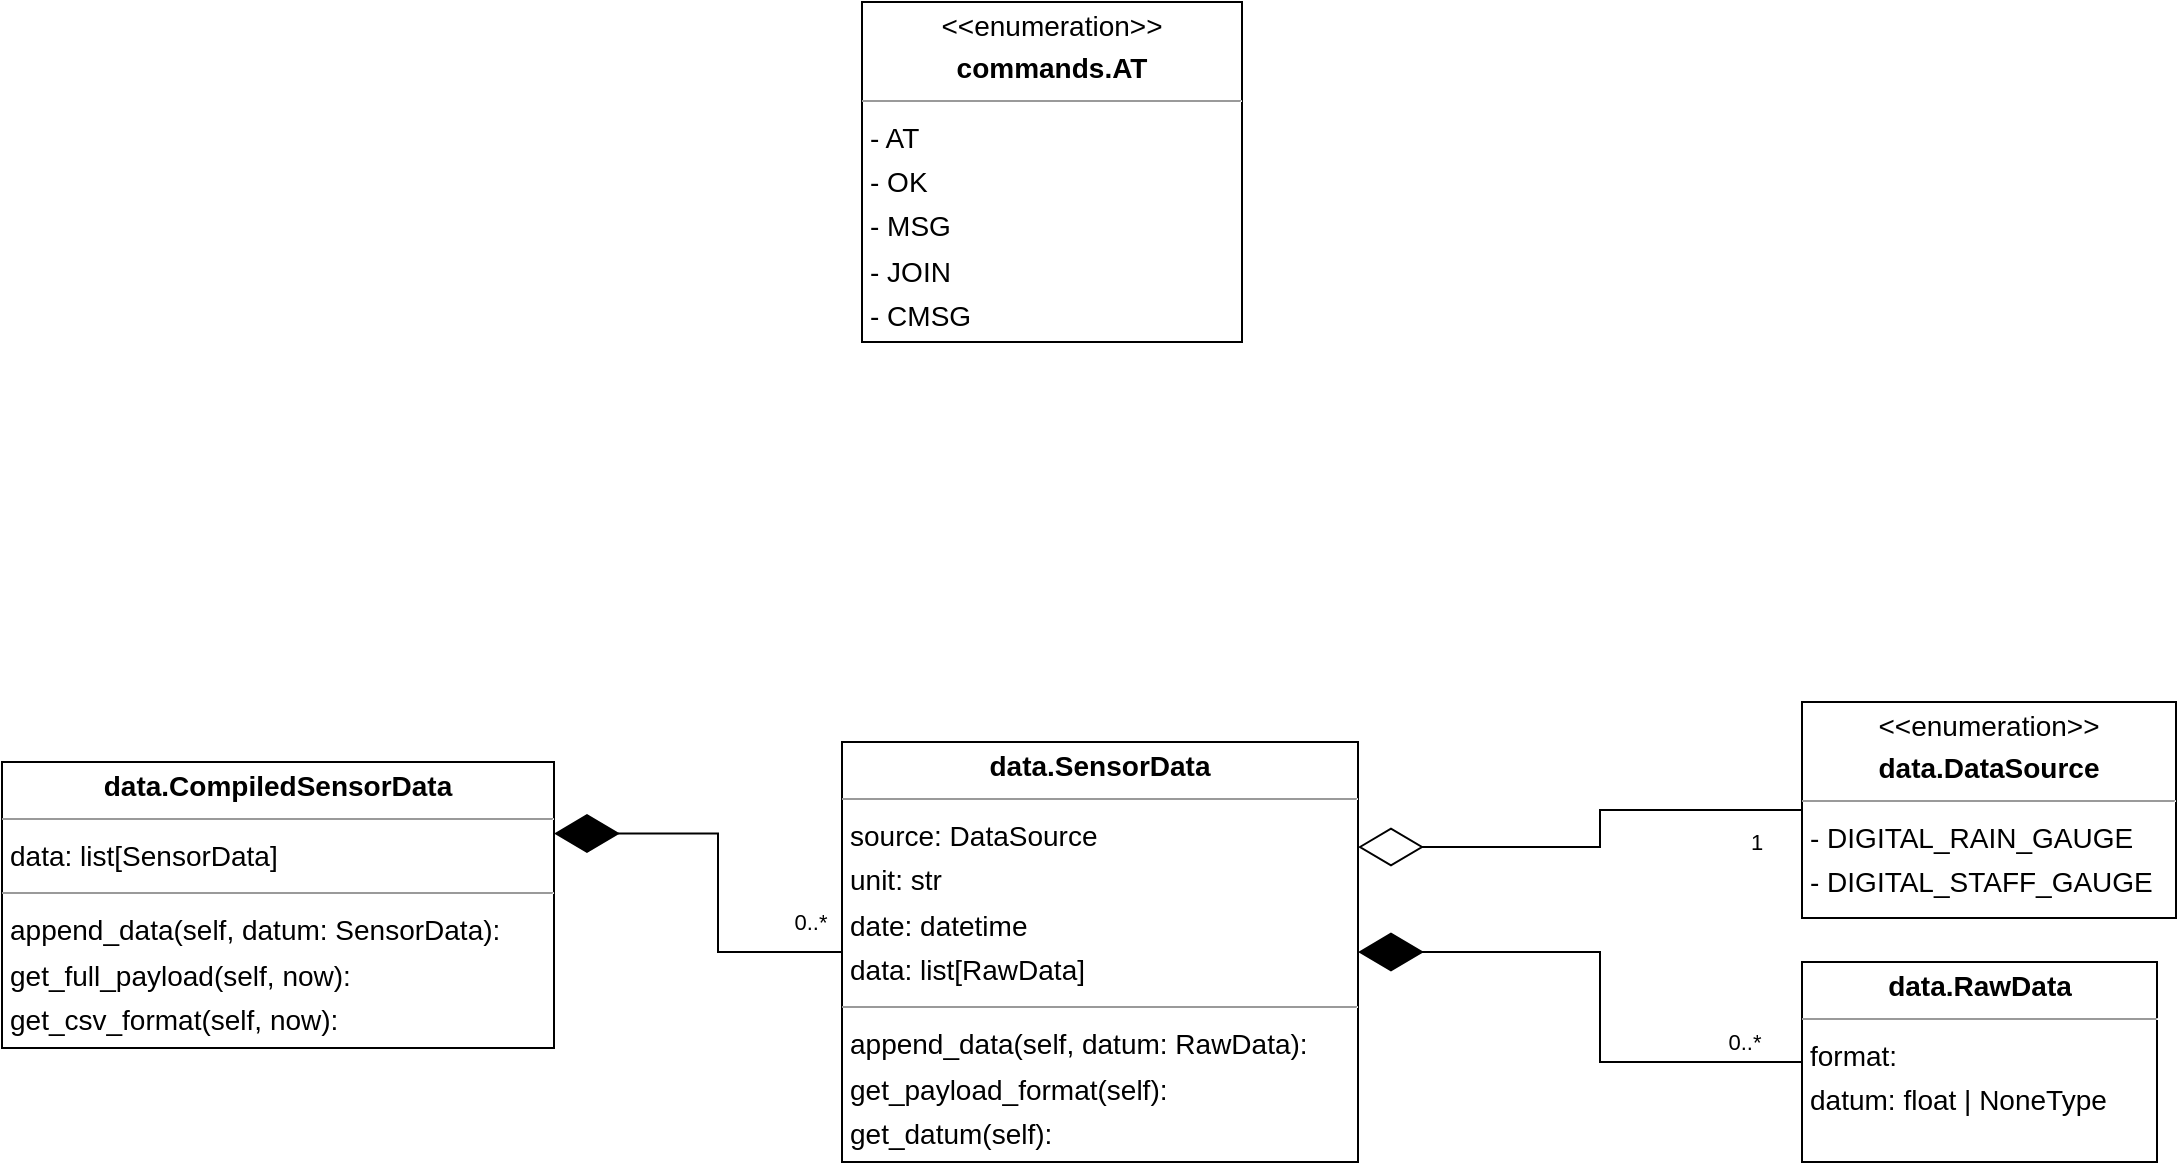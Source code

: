 <mxfile version="27.0.2" pages="5">
  <diagram id="C5RBs43oDa-KdzZeNtuy" name="Classes">
    <mxGraphModel dx="2280" dy="1057" grid="1" gridSize="10" guides="1" tooltips="1" connect="1" arrows="1" fold="1" page="1" pageScale="1" pageWidth="827" pageHeight="1169" math="0" shadow="0">
      <root>
        <mxCell id="WIyWlLk6GJQsqaUBKTNV-0" />
        <mxCell id="WIyWlLk6GJQsqaUBKTNV-1" parent="WIyWlLk6GJQsqaUBKTNV-0" />
        <mxCell id="Yv1mpX-jCHKqI2QAeh-0-0" style="edgeStyle=orthogonalEdgeStyle;rounded=0;orthogonalLoop=1;jettySize=auto;html=1;exitX=1;exitY=0.25;exitDx=0;exitDy=0;endArrow=none;startFill=1;startArrow=diamondThin;endSize=50;startSize=30;" edge="1" parent="WIyWlLk6GJQsqaUBKTNV-1" source="Yv1mpX-jCHKqI2QAeh-0-2" target="Yv1mpX-jCHKqI2QAeh-0-9">
          <mxGeometry relative="1" as="geometry" />
        </mxCell>
        <mxCell id="Yv1mpX-jCHKqI2QAeh-0-1" value="0..*" style="edgeLabel;html=1;align=center;verticalAlign=middle;resizable=0;points=[];" vertex="1" connectable="0" parent="Yv1mpX-jCHKqI2QAeh-0-0">
          <mxGeometry x="0.837" y="1" relative="1" as="geometry">
            <mxPoint y="-14" as="offset" />
          </mxGeometry>
        </mxCell>
        <mxCell id="Yv1mpX-jCHKqI2QAeh-0-2" value="&lt;p style=&quot;margin:0px;margin-top:4px;text-align:center;&quot;&gt;&lt;b&gt;data.CompiledSensorData&lt;/b&gt;&lt;/p&gt;&lt;hr size=&quot;1&quot;&gt;&lt;p style=&quot;margin:0 0 0 4px;line-height:1.6;&quot;&gt; data: list[SensorData]&lt;/p&gt;&lt;hr size=&quot;1&quot;&gt;&lt;p style=&quot;margin:0 0 0 4px;line-height:1.6;&quot;&gt; append_data(self, datum: SensorData): &lt;br&gt; get_full_payload(self, now): &lt;br&gt; get_csv_format(self, now): &lt;/p&gt;" style="verticalAlign=top;align=left;overflow=fill;fontSize=14;fontFamily=Helvetica;html=1;rounded=0;shadow=0;comic=0;labelBackgroundColor=none;strokeWidth=1;" vertex="1" parent="WIyWlLk6GJQsqaUBKTNV-1">
          <mxGeometry x="-430" y="770" width="276" height="143" as="geometry" />
        </mxCell>
        <mxCell id="Yv1mpX-jCHKqI2QAeh-0-3" style="edgeStyle=orthogonalEdgeStyle;rounded=0;orthogonalLoop=1;jettySize=auto;html=1;entryX=1;entryY=0.25;entryDx=0;entryDy=0;endArrow=diamondThin;endFill=0;startSize=30;endSize=30;" edge="1" parent="WIyWlLk6GJQsqaUBKTNV-1" source="Yv1mpX-jCHKqI2QAeh-0-5" target="Yv1mpX-jCHKqI2QAeh-0-9">
          <mxGeometry relative="1" as="geometry" />
        </mxCell>
        <mxCell id="Yv1mpX-jCHKqI2QAeh-0-4" value="1" style="edgeLabel;html=1;align=center;verticalAlign=middle;resizable=0;points=[];" vertex="1" connectable="0" parent="Yv1mpX-jCHKqI2QAeh-0-3">
          <mxGeometry x="-0.206" y="-1" relative="1" as="geometry">
            <mxPoint x="72" y="17" as="offset" />
          </mxGeometry>
        </mxCell>
        <mxCell id="Yv1mpX-jCHKqI2QAeh-0-5" value="&lt;p style=&quot;margin:0px;margin-top:4px;text-align:center;&quot;&gt;&amp;lt;&amp;lt;enumeration&amp;gt;&amp;gt;&lt;/p&gt;&lt;p style=&quot;margin:0px;margin-top:4px;text-align:center;&quot;&gt;&lt;b&gt;data.DataSource&lt;/b&gt;&lt;/p&gt;&lt;hr size=&quot;1&quot;&gt;&lt;p style=&quot;margin:0 0 0 4px;line-height:1.6;&quot;&gt;- DIGITAL_RAIN_GAUGE&lt;br&gt;- DIGITAL_STAFF_GAUGE&lt;/p&gt;" style="verticalAlign=top;align=left;overflow=fill;fontSize=14;fontFamily=Helvetica;html=1;rounded=0;shadow=0;comic=0;labelBackgroundColor=none;strokeWidth=1;" vertex="1" parent="WIyWlLk6GJQsqaUBKTNV-1">
          <mxGeometry x="470" y="740" width="187" height="108" as="geometry" />
        </mxCell>
        <mxCell id="Yv1mpX-jCHKqI2QAeh-0-6" style="edgeStyle=orthogonalEdgeStyle;rounded=0;orthogonalLoop=1;jettySize=auto;html=1;endArrow=diamondThin;endFill=1;startSize=30;endSize=30;" edge="1" parent="WIyWlLk6GJQsqaUBKTNV-1" source="Yv1mpX-jCHKqI2QAeh-0-8" target="Yv1mpX-jCHKqI2QAeh-0-9">
          <mxGeometry relative="1" as="geometry">
            <mxPoint x="270" y="888" as="targetPoint" />
          </mxGeometry>
        </mxCell>
        <mxCell id="Yv1mpX-jCHKqI2QAeh-0-7" value="0..*" style="edgeLabel;html=1;align=center;verticalAlign=middle;resizable=0;points=[];" vertex="1" connectable="0" parent="Yv1mpX-jCHKqI2QAeh-0-6">
          <mxGeometry x="-0.776" relative="1" as="geometry">
            <mxPoint x="2" y="-10" as="offset" />
          </mxGeometry>
        </mxCell>
        <mxCell id="Yv1mpX-jCHKqI2QAeh-0-8" value="&lt;p style=&quot;margin:0px;margin-top:4px;text-align:center;&quot;&gt;&lt;b&gt;data.RawData&lt;/b&gt;&lt;/p&gt;&lt;hr size=&quot;1&quot;&gt;&lt;p style=&quot;margin:0 0 0 4px;line-height:1.6;&quot;&gt; format:&amp;nbsp;&lt;br&gt; datum: float | NoneType&lt;/p&gt;" style="verticalAlign=top;align=left;overflow=fill;fontSize=14;fontFamily=Helvetica;html=1;rounded=0;shadow=0;comic=0;labelBackgroundColor=none;strokeWidth=1;" vertex="1" parent="WIyWlLk6GJQsqaUBKTNV-1">
          <mxGeometry x="470" y="870" width="177.5" height="100" as="geometry" />
        </mxCell>
        <mxCell id="Yv1mpX-jCHKqI2QAeh-0-9" value="&lt;p style=&quot;margin:0px;margin-top:4px;text-align:center;&quot;&gt;&lt;b&gt;data.SensorData&lt;/b&gt;&lt;/p&gt;&lt;hr size=&quot;1&quot;&gt;&lt;p style=&quot;margin:0 0 0 4px;line-height:1.6;&quot;&gt; source: DataSource&lt;br&gt; unit: str&lt;br&gt; date: datetime&lt;br&gt; data: list[RawData]&lt;/p&gt;&lt;hr size=&quot;1&quot;&gt;&lt;p style=&quot;margin:0 0 0 4px;line-height:1.6;&quot;&gt; append_data(self, datum: RawData): &lt;br&gt; get_payload_format(self): &lt;br&gt; get_datum(self): &lt;/p&gt;" style="verticalAlign=top;align=left;overflow=fill;fontSize=14;fontFamily=Helvetica;html=1;rounded=0;shadow=0;comic=0;labelBackgroundColor=none;strokeWidth=1;" vertex="1" parent="WIyWlLk6GJQsqaUBKTNV-1">
          <mxGeometry x="-10" y="760" width="258" height="210" as="geometry" />
        </mxCell>
        <mxCell id="Yv1mpX-jCHKqI2QAeh-0-10" value="&lt;p style=&quot;margin:0px;margin-top:4px;text-align:center;&quot;&gt;&amp;lt;&amp;lt;enumeration&amp;gt;&amp;gt;&lt;/p&gt;&lt;p style=&quot;margin:0px;margin-top:4px;text-align:center;&quot;&gt;&lt;b&gt;commands.AT&lt;/b&gt;&lt;/p&gt;&lt;hr size=&quot;1&quot;&gt;&lt;p style=&quot;margin:0 0 0 4px;line-height:1.6;&quot;&gt;- AT&lt;br&gt;- OK&lt;br&gt;- MSG&lt;br&gt;- JOIN&lt;br&gt;- CMSG&lt;/p&gt;" style="verticalAlign=top;align=left;overflow=fill;fontSize=14;fontFamily=Helvetica;html=1;rounded=0;shadow=0;comic=0;labelBackgroundColor=none;strokeWidth=1;" vertex="1" parent="WIyWlLk6GJQsqaUBKTNV-1">
          <mxGeometry y="390" width="190" height="170" as="geometry" />
        </mxCell>
      </root>
    </mxGraphModel>
  </diagram>
  <diagram id="U1h71w7pa1ROnE2K00-z" name="main.py Flowchart">
    <mxGraphModel dx="1246" dy="2006" grid="1" gridSize="10" guides="1" tooltips="1" connect="1" arrows="1" fold="1" page="1" pageScale="1" pageWidth="850" pageHeight="1100" math="0" shadow="0">
      <root>
        <mxCell id="0" />
        <mxCell id="1" parent="0" />
        <mxCell id="0zOulFmOcwu_Q-LXX5mc-83" style="edgeStyle=orthogonalEdgeStyle;rounded=0;orthogonalLoop=1;jettySize=auto;html=1;" edge="1" parent="1" source="0zOulFmOcwu_Q-LXX5mc-3" target="0zOulFmOcwu_Q-LXX5mc-45">
          <mxGeometry relative="1" as="geometry" />
        </mxCell>
        <mxCell id="0zOulFmOcwu_Q-LXX5mc-3" value="start" style="strokeWidth=2;html=1;shape=mxgraph.flowchart.start_2;whiteSpace=wrap;" vertex="1" parent="1">
          <mxGeometry x="260" y="-170" width="80" height="80" as="geometry" />
        </mxCell>
        <mxCell id="0zOulFmOcwu_Q-LXX5mc-9" style="edgeStyle=orthogonalEdgeStyle;rounded=0;orthogonalLoop=1;jettySize=auto;html=1;entryX=-0.214;entryY=0.496;entryDx=0;entryDy=0;entryPerimeter=0;" edge="1" parent="1" source="0zOulFmOcwu_Q-LXX5mc-16" target="0zOulFmOcwu_Q-LXX5mc-21">
          <mxGeometry relative="1" as="geometry">
            <mxPoint x="1100" y="160" as="targetPoint" />
            <mxPoint x="975" y="160" as="sourcePoint" />
          </mxGeometry>
        </mxCell>
        <mxCell id="0zOulFmOcwu_Q-LXX5mc-10" value="Yes" style="edgeLabel;html=1;align=center;verticalAlign=middle;resizable=0;points=[];" vertex="1" connectable="0" parent="0zOulFmOcwu_Q-LXX5mc-9">
          <mxGeometry x="-0.41" y="1" relative="1" as="geometry">
            <mxPoint x="-12" y="-9" as="offset" />
          </mxGeometry>
        </mxCell>
        <mxCell id="0zOulFmOcwu_Q-LXX5mc-12" style="edgeStyle=orthogonalEdgeStyle;rounded=0;orthogonalLoop=1;jettySize=auto;html=1;exitX=0.5;exitY=0;exitDx=0;exitDy=0;" edge="1" parent="1" source="0zOulFmOcwu_Q-LXX5mc-16" target="0zOulFmOcwu_Q-LXX5mc-11">
          <mxGeometry relative="1" as="geometry">
            <mxPoint x="900" y="87.5" as="sourcePoint" />
          </mxGeometry>
        </mxCell>
        <mxCell id="0zOulFmOcwu_Q-LXX5mc-11" value="close ports" style="rounded=1;whiteSpace=wrap;html=1;" vertex="1" parent="1">
          <mxGeometry x="840" y="-10" width="120" height="60" as="geometry" />
        </mxCell>
        <mxCell id="0zOulFmOcwu_Q-LXX5mc-13" value="No" style="text;html=1;align=center;verticalAlign=middle;resizable=0;points=[];autosize=1;strokeColor=none;fillColor=none;" vertex="1" parent="1">
          <mxGeometry x="900" y="60" width="40" height="30" as="geometry" />
        </mxCell>
        <mxCell id="0zOulFmOcwu_Q-LXX5mc-16" value="" style="rhombus;whiteSpace=wrap;html=1;" vertex="1" parent="1">
          <mxGeometry x="860" y="120" width="80" height="80" as="geometry" />
        </mxCell>
        <mxCell id="0zOulFmOcwu_Q-LXX5mc-18" value="are DRRG and DSG ports open?" style="text;html=1;align=center;verticalAlign=middle;resizable=0;points=[];autosize=1;strokeColor=none;fillColor=none;" vertex="1" parent="1">
          <mxGeometry x="670" y="107.5" width="200" height="30" as="geometry" />
        </mxCell>
        <mxCell id="0zOulFmOcwu_Q-LXX5mc-22" style="edgeStyle=orthogonalEdgeStyle;rounded=0;orthogonalLoop=1;jettySize=auto;html=1;" edge="1" parent="1" target="0zOulFmOcwu_Q-LXX5mc-25">
          <mxGeometry relative="1" as="geometry">
            <mxPoint x="1150" y="100" as="targetPoint" />
            <mxPoint x="1055.0" y="98.043" as="sourcePoint" />
            <Array as="points">
              <mxPoint x="1080" y="98" />
              <mxPoint x="1080" y="98" />
            </Array>
          </mxGeometry>
        </mxCell>
        <mxCell id="0zOulFmOcwu_Q-LXX5mc-24" value="is midnight?" style="edgeLabel;html=1;align=center;verticalAlign=middle;resizable=0;points=[];" vertex="1" connectable="0" parent="0zOulFmOcwu_Q-LXX5mc-22">
          <mxGeometry x="-0.149" y="1" relative="1" as="geometry">
            <mxPoint x="5" y="-9" as="offset" />
          </mxGeometry>
        </mxCell>
        <mxCell id="0zOulFmOcwu_Q-LXX5mc-23" style="edgeStyle=orthogonalEdgeStyle;rounded=0;orthogonalLoop=1;jettySize=auto;html=1;entryX=0;entryY=0.5;entryDx=0;entryDy=0;" edge="1" parent="1" source="0zOulFmOcwu_Q-LXX5mc-21" target="0zOulFmOcwu_Q-LXX5mc-33">
          <mxGeometry relative="1" as="geometry">
            <mxPoint x="1160" y="220" as="targetPoint" />
            <Array as="points">
              <mxPoint x="1090" y="220" />
              <mxPoint x="1090" y="220" />
            </Array>
          </mxGeometry>
        </mxCell>
        <mxCell id="0zOulFmOcwu_Q-LXX5mc-21" value="" style="html=1;points=[];perimeter=orthogonalPerimeter;fillColor=strokeColor;" vertex="1" parent="1">
          <mxGeometry x="1050" y="90" width="5" height="140" as="geometry" />
        </mxCell>
        <mxCell id="0zOulFmOcwu_Q-LXX5mc-29" style="edgeStyle=orthogonalEdgeStyle;rounded=0;orthogonalLoop=1;jettySize=auto;html=1;" edge="1" parent="1" source="0zOulFmOcwu_Q-LXX5mc-25" target="0zOulFmOcwu_Q-LXX5mc-27">
          <mxGeometry relative="1" as="geometry" />
        </mxCell>
        <mxCell id="0zOulFmOcwu_Q-LXX5mc-64" style="edgeStyle=orthogonalEdgeStyle;rounded=0;orthogonalLoop=1;jettySize=auto;html=1;" edge="1" parent="1" source="0zOulFmOcwu_Q-LXX5mc-25" target="0zOulFmOcwu_Q-LXX5mc-65">
          <mxGeometry relative="1" as="geometry">
            <mxPoint x="1190" y="10" as="targetPoint" />
            <Array as="points">
              <mxPoint x="1190" y="20" />
              <mxPoint x="1190" y="20" />
            </Array>
          </mxGeometry>
        </mxCell>
        <mxCell id="0zOulFmOcwu_Q-LXX5mc-66" value="No" style="edgeLabel;html=1;align=center;verticalAlign=middle;resizable=0;points=[];" vertex="1" connectable="0" parent="0zOulFmOcwu_Q-LXX5mc-64">
          <mxGeometry x="0.108" y="1" relative="1" as="geometry">
            <mxPoint x="15" y="10" as="offset" />
          </mxGeometry>
        </mxCell>
        <mxCell id="0zOulFmOcwu_Q-LXX5mc-25" value="" style="rhombus;whiteSpace=wrap;html=1;" vertex="1" parent="1">
          <mxGeometry x="1150" y="57.5" width="80" height="80" as="geometry" />
        </mxCell>
        <mxCell id="0zOulFmOcwu_Q-LXX5mc-32" style="edgeStyle=orthogonalEdgeStyle;rounded=0;orthogonalLoop=1;jettySize=auto;html=1;" edge="1" parent="1" source="0zOulFmOcwu_Q-LXX5mc-27" target="0zOulFmOcwu_Q-LXX5mc-31">
          <mxGeometry relative="1" as="geometry" />
        </mxCell>
        <mxCell id="0zOulFmOcwu_Q-LXX5mc-27" value="AT.JOIN" style="rounded=1;whiteSpace=wrap;html=1;" vertex="1" parent="1">
          <mxGeometry x="1290" y="67.5" width="120" height="60" as="geometry" />
        </mxCell>
        <mxCell id="0zOulFmOcwu_Q-LXX5mc-30" value="Yes" style="text;html=1;align=center;verticalAlign=middle;resizable=0;points=[];autosize=1;strokeColor=none;fillColor=none;" vertex="1" parent="1">
          <mxGeometry x="1230" y="70" width="40" height="30" as="geometry" />
        </mxCell>
        <mxCell id="0zOulFmOcwu_Q-LXX5mc-68" style="edgeStyle=orthogonalEdgeStyle;rounded=0;orthogonalLoop=1;jettySize=auto;html=1;" edge="1" parent="1" source="0zOulFmOcwu_Q-LXX5mc-31" target="0zOulFmOcwu_Q-LXX5mc-67">
          <mxGeometry relative="1" as="geometry" />
        </mxCell>
        <mxCell id="0zOulFmOcwu_Q-LXX5mc-31" value="rename log file" style="rounded=1;whiteSpace=wrap;html=1;" vertex="1" parent="1">
          <mxGeometry x="1440" y="67.5" width="120" height="60" as="geometry" />
        </mxCell>
        <mxCell id="0zOulFmOcwu_Q-LXX5mc-35" style="edgeStyle=orthogonalEdgeStyle;rounded=0;orthogonalLoop=1;jettySize=auto;html=1;entryX=0;entryY=0.5;entryDx=0;entryDy=0;" edge="1" parent="1" source="0zOulFmOcwu_Q-LXX5mc-33" target="0zOulFmOcwu_Q-LXX5mc-34">
          <mxGeometry relative="1" as="geometry" />
        </mxCell>
        <UserObject label="get_dsg_data" link="data:page/id,ha4lpdMxydujz-3EYwdM" id="0zOulFmOcwu_Q-LXX5mc-33">
          <mxCell style="rounded=1;whiteSpace=wrap;html=1;" vertex="1" parent="1">
            <mxGeometry x="1130" y="190" width="120" height="60" as="geometry" />
          </mxCell>
        </UserObject>
        <mxCell id="0zOulFmOcwu_Q-LXX5mc-63" style="edgeStyle=orthogonalEdgeStyle;rounded=0;orthogonalLoop=1;jettySize=auto;html=1;entryX=0.5;entryY=0;entryDx=0;entryDy=0;" edge="1" parent="1" source="0zOulFmOcwu_Q-LXX5mc-34" target="0zOulFmOcwu_Q-LXX5mc-62">
          <mxGeometry relative="1" as="geometry" />
        </mxCell>
        <UserObject label="get_drrg_data" link="data:page/id,ha4lpdMxydujz-3EYwdM" id="0zOulFmOcwu_Q-LXX5mc-34">
          <mxCell style="rounded=1;whiteSpace=wrap;html=1;" vertex="1" parent="1">
            <mxGeometry x="1300" y="190" width="120" height="60" as="geometry" />
          </mxCell>
        </UserObject>
        <mxCell id="0zOulFmOcwu_Q-LXX5mc-45" value="setup" style="html=1;align=center;verticalAlign=top;rounded=1;absoluteArcSize=1;arcSize=10;dashed=0;whiteSpace=wrap;" vertex="1" parent="1">
          <mxGeometry x="30" y="35" width="540" height="250" as="geometry" />
        </mxCell>
        <mxCell id="0zOulFmOcwu_Q-LXX5mc-46" value="start" style="ellipse;" vertex="1" parent="1">
          <mxGeometry x="55" y="100" width="30" height="30" as="geometry" />
        </mxCell>
        <mxCell id="0zOulFmOcwu_Q-LXX5mc-52" style="edgeStyle=orthogonalEdgeStyle;rounded=0;orthogonalLoop=1;jettySize=auto;html=1;entryX=0;entryY=0.5;entryDx=0;entryDy=0;" edge="1" parent="1" source="0zOulFmOcwu_Q-LXX5mc-48" target="0zOulFmOcwu_Q-LXX5mc-51">
          <mxGeometry relative="1" as="geometry" />
        </mxCell>
        <mxCell id="0zOulFmOcwu_Q-LXX5mc-53" value="has reply?" style="edgeLabel;html=1;align=center;verticalAlign=middle;resizable=0;points=[];" vertex="1" connectable="0" parent="0zOulFmOcwu_Q-LXX5mc-52">
          <mxGeometry x="-0.414" relative="1" as="geometry">
            <mxPoint x="15" y="-17" as="offset" />
          </mxGeometry>
        </mxCell>
        <mxCell id="0zOulFmOcwu_Q-LXX5mc-48" value="AT.JOIN" style="rounded=1;whiteSpace=wrap;html=1;" vertex="1" parent="1">
          <mxGeometry x="110" y="85" width="80" height="60" as="geometry" />
        </mxCell>
        <mxCell id="0zOulFmOcwu_Q-LXX5mc-49" style="edgeStyle=orthogonalEdgeStyle;rounded=0;orthogonalLoop=1;jettySize=auto;html=1;entryX=0;entryY=0.5;entryDx=0;entryDy=0;" edge="1" parent="1" source="0zOulFmOcwu_Q-LXX5mc-46" target="0zOulFmOcwu_Q-LXX5mc-48">
          <mxGeometry relative="1" as="geometry" />
        </mxCell>
        <mxCell id="0zOulFmOcwu_Q-LXX5mc-56" style="edgeStyle=orthogonalEdgeStyle;rounded=0;orthogonalLoop=1;jettySize=auto;html=1;" edge="1" parent="1" source="0zOulFmOcwu_Q-LXX5mc-51" target="0zOulFmOcwu_Q-LXX5mc-55">
          <mxGeometry relative="1" as="geometry" />
        </mxCell>
        <mxCell id="0zOulFmOcwu_Q-LXX5mc-58" value="yes" style="edgeLabel;html=1;align=center;verticalAlign=middle;resizable=0;points=[];" vertex="1" connectable="0" parent="0zOulFmOcwu_Q-LXX5mc-56">
          <mxGeometry x="0.074" y="-1" relative="1" as="geometry">
            <mxPoint y="9" as="offset" />
          </mxGeometry>
        </mxCell>
        <mxCell id="0zOulFmOcwu_Q-LXX5mc-57" style="edgeStyle=orthogonalEdgeStyle;rounded=0;orthogonalLoop=1;jettySize=auto;html=1;" edge="1" parent="1" source="0zOulFmOcwu_Q-LXX5mc-51" target="0zOulFmOcwu_Q-LXX5mc-54">
          <mxGeometry relative="1" as="geometry" />
        </mxCell>
        <mxCell id="0zOulFmOcwu_Q-LXX5mc-59" value="no" style="edgeLabel;html=1;align=center;verticalAlign=middle;resizable=0;points=[];" vertex="1" connectable="0" parent="0zOulFmOcwu_Q-LXX5mc-57">
          <mxGeometry x="-0.086" y="-5" relative="1" as="geometry">
            <mxPoint x="-5" as="offset" />
          </mxGeometry>
        </mxCell>
        <mxCell id="0zOulFmOcwu_Q-LXX5mc-51" value="" style="rhombus;whiteSpace=wrap;html=1;" vertex="1" parent="1">
          <mxGeometry x="240" y="75" width="80" height="80" as="geometry" />
        </mxCell>
        <mxCell id="0zOulFmOcwu_Q-LXX5mc-89" style="edgeStyle=orthogonalEdgeStyle;rounded=0;orthogonalLoop=1;jettySize=auto;html=1;" edge="1" parent="1" source="0zOulFmOcwu_Q-LXX5mc-54" target="0zOulFmOcwu_Q-LXX5mc-87">
          <mxGeometry relative="1" as="geometry" />
        </mxCell>
        <mxCell id="0zOulFmOcwu_Q-LXX5mc-54" value="log noReply" style="rounded=1;whiteSpace=wrap;html=1;" vertex="1" parent="1">
          <mxGeometry x="220" y="192.5" width="120" height="60" as="geometry" />
        </mxCell>
        <mxCell id="0zOulFmOcwu_Q-LXX5mc-88" style="edgeStyle=orthogonalEdgeStyle;rounded=0;orthogonalLoop=1;jettySize=auto;html=1;" edge="1" parent="1" source="0zOulFmOcwu_Q-LXX5mc-55" target="0zOulFmOcwu_Q-LXX5mc-87">
          <mxGeometry relative="1" as="geometry" />
        </mxCell>
        <mxCell id="0zOulFmOcwu_Q-LXX5mc-55" value="print reply" style="rounded=1;whiteSpace=wrap;html=1;" vertex="1" parent="1">
          <mxGeometry x="350" y="85" width="120" height="60" as="geometry" />
        </mxCell>
        <mxCell id="0zOulFmOcwu_Q-LXX5mc-70" style="edgeStyle=orthogonalEdgeStyle;rounded=0;orthogonalLoop=1;jettySize=auto;html=1;" edge="1" parent="1" source="0zOulFmOcwu_Q-LXX5mc-62" target="0zOulFmOcwu_Q-LXX5mc-69">
          <mxGeometry relative="1" as="geometry" />
        </mxCell>
        <mxCell id="0zOulFmOcwu_Q-LXX5mc-62" value="compile data" style="rounded=1;whiteSpace=wrap;html=1;" vertex="1" parent="1">
          <mxGeometry x="1300" y="320" width="120" height="60" as="geometry" />
        </mxCell>
        <mxCell id="0zOulFmOcwu_Q-LXX5mc-65" value="" style="ellipse;html=1;shape=endState;fillColor=strokeColor;" vertex="1" parent="1">
          <mxGeometry x="1175" width="30" height="30" as="geometry" />
        </mxCell>
        <mxCell id="0zOulFmOcwu_Q-LXX5mc-67" value="" style="ellipse;html=1;shape=endState;fillColor=strokeColor;" vertex="1" parent="1">
          <mxGeometry x="1590" y="82.5" width="30" height="30" as="geometry" />
        </mxCell>
        <mxCell id="0zOulFmOcwu_Q-LXX5mc-74" style="edgeStyle=orthogonalEdgeStyle;rounded=0;orthogonalLoop=1;jettySize=auto;html=1;" edge="1" parent="1" source="0zOulFmOcwu_Q-LXX5mc-69" target="0zOulFmOcwu_Q-LXX5mc-73">
          <mxGeometry relative="1" as="geometry" />
        </mxCell>
        <mxCell id="0zOulFmOcwu_Q-LXX5mc-69" value="write data to csv" style="rounded=1;whiteSpace=wrap;html=1;" vertex="1" parent="1">
          <mxGeometry x="1155" y="320" width="120" height="60" as="geometry" />
        </mxCell>
        <mxCell id="0zOulFmOcwu_Q-LXX5mc-82" style="edgeStyle=orthogonalEdgeStyle;rounded=0;orthogonalLoop=1;jettySize=auto;html=1;" edge="1" parent="1" source="0zOulFmOcwu_Q-LXX5mc-72" target="0zOulFmOcwu_Q-LXX5mc-81">
          <mxGeometry relative="1" as="geometry" />
        </mxCell>
        <mxCell id="0zOulFmOcwu_Q-LXX5mc-72" value="send payload to server" style="rounded=1;whiteSpace=wrap;html=1;" vertex="1" parent="1">
          <mxGeometry x="860" y="320" width="120" height="60" as="geometry" />
        </mxCell>
        <mxCell id="0zOulFmOcwu_Q-LXX5mc-75" style="edgeStyle=orthogonalEdgeStyle;rounded=0;orthogonalLoop=1;jettySize=auto;html=1;" edge="1" parent="1" source="0zOulFmOcwu_Q-LXX5mc-73" target="0zOulFmOcwu_Q-LXX5mc-72">
          <mxGeometry relative="1" as="geometry" />
        </mxCell>
        <mxCell id="0zOulFmOcwu_Q-LXX5mc-73" value="get payload representation" style="rounded=1;whiteSpace=wrap;html=1;" vertex="1" parent="1">
          <mxGeometry x="1005" y="320" width="125" height="60" as="geometry" />
        </mxCell>
        <mxCell id="0zOulFmOcwu_Q-LXX5mc-84" style="edgeStyle=orthogonalEdgeStyle;rounded=0;orthogonalLoop=1;jettySize=auto;html=1;" edge="1" parent="1" source="0zOulFmOcwu_Q-LXX5mc-77" target="0zOulFmOcwu_Q-LXX5mc-16">
          <mxGeometry relative="1" as="geometry" />
        </mxCell>
        <mxCell id="0zOulFmOcwu_Q-LXX5mc-77" value="" style="html=1;points=[];perimeter=orthogonalPerimeter;fillColor=strokeColor;" vertex="1" parent="1">
          <mxGeometry x="670" y="67.5" width="5" height="185" as="geometry" />
        </mxCell>
        <mxCell id="0zOulFmOcwu_Q-LXX5mc-81" value="sleep for 120s" style="rounded=1;whiteSpace=wrap;html=1;" vertex="1" parent="1">
          <mxGeometry x="715" y="320" width="120" height="60" as="geometry" />
        </mxCell>
        <mxCell id="0zOulFmOcwu_Q-LXX5mc-85" style="edgeStyle=orthogonalEdgeStyle;rounded=0;orthogonalLoop=1;jettySize=auto;html=1;entryX=0.094;entryY=0.887;entryDx=0;entryDy=0;entryPerimeter=0;" edge="1" parent="1" source="0zOulFmOcwu_Q-LXX5mc-81" target="0zOulFmOcwu_Q-LXX5mc-77">
          <mxGeometry relative="1" as="geometry">
            <Array as="points">
              <mxPoint x="620" y="350" />
              <mxPoint x="620" y="232" />
            </Array>
          </mxGeometry>
        </mxCell>
        <mxCell id="0zOulFmOcwu_Q-LXX5mc-86" style="edgeStyle=orthogonalEdgeStyle;rounded=0;orthogonalLoop=1;jettySize=auto;html=1;entryX=0.565;entryY=0.086;entryDx=0;entryDy=0;entryPerimeter=0;" edge="1" parent="1" source="0zOulFmOcwu_Q-LXX5mc-45" target="0zOulFmOcwu_Q-LXX5mc-77">
          <mxGeometry relative="1" as="geometry">
            <Array as="points">
              <mxPoint x="600" y="83" />
              <mxPoint x="600" y="83" />
            </Array>
          </mxGeometry>
        </mxCell>
        <mxCell id="0zOulFmOcwu_Q-LXX5mc-87" value="" style="ellipse;html=1;shape=endState;fillColor=strokeColor;" vertex="1" parent="1">
          <mxGeometry x="510" y="100" width="30" height="30" as="geometry" />
        </mxCell>
      </root>
    </mxGraphModel>
  </diagram>
  <diagram id="ha4lpdMxydujz-3EYwdM" name="get_drrg_data">
    <mxGraphModel dx="1090" dy="793" grid="1" gridSize="10" guides="1" tooltips="1" connect="1" arrows="1" fold="1" page="1" pageScale="1" pageWidth="850" pageHeight="1100" math="0" shadow="0">
      <root>
        <mxCell id="0" />
        <mxCell id="1" parent="0" />
        <mxCell id="_8yKltbw27zGw-28xo8K-1" style="edgeStyle=orthogonalEdgeStyle;rounded=0;orthogonalLoop=1;jettySize=auto;html=1;" edge="1" parent="1" source="iu-Xg2C-S3HN8BR48qa_-1" target="_8yKltbw27zGw-28xo8K-2">
          <mxGeometry relative="1" as="geometry">
            <mxPoint x="195.0" y="220" as="targetPoint" />
          </mxGeometry>
        </mxCell>
        <mxCell id="iu-Xg2C-S3HN8BR48qa_-1" value="start" style="ellipse;whiteSpace=wrap;html=1;aspect=fixed;" vertex="1" parent="1">
          <mxGeometry x="170" y="80" width="50" height="50" as="geometry" />
        </mxCell>
        <mxCell id="nNOvyKuva0XDSahptdQk-2" style="edgeStyle=orthogonalEdgeStyle;rounded=0;orthogonalLoop=1;jettySize=auto;html=1;" edge="1" parent="1" source="_8yKltbw27zGw-28xo8K-2" target="nNOvyKuva0XDSahptdQk-1">
          <mxGeometry relative="1" as="geometry" />
        </mxCell>
        <UserObject label="initialize `data.SensorData`" link="data:page/id,C5RBs43oDa-KdzZeNtuy" id="_8yKltbw27zGw-28xo8K-2">
          <mxCell style="rounded=1;whiteSpace=wrap;html=1;" vertex="1" parent="1">
            <mxGeometry x="132.5" y="180" width="125" height="60" as="geometry" />
          </mxCell>
        </UserObject>
        <mxCell id="nNOvyKuva0XDSahptdQk-6" style="edgeStyle=orthogonalEdgeStyle;rounded=0;orthogonalLoop=1;jettySize=auto;html=1;" edge="1" parent="1" source="nNOvyKuva0XDSahptdQk-1" target="nNOvyKuva0XDSahptdQk-3">
          <mxGeometry relative="1" as="geometry" />
        </mxCell>
        <mxCell id="nNOvyKuva0XDSahptdQk-8" value="is data empty?" style="edgeLabel;html=1;align=center;verticalAlign=middle;resizable=0;points=[];" vertex="1" connectable="0" parent="nNOvyKuva0XDSahptdQk-6">
          <mxGeometry x="-0.279" y="-1" relative="1" as="geometry">
            <mxPoint x="46" y="9" as="offset" />
          </mxGeometry>
        </mxCell>
        <mxCell id="nNOvyKuva0XDSahptdQk-1" value="get raw data from doppler rain gauge" style="rounded=1;whiteSpace=wrap;html=1;" vertex="1" parent="1">
          <mxGeometry x="135" y="280" width="120" height="60" as="geometry" />
        </mxCell>
        <mxCell id="nNOvyKuva0XDSahptdQk-7" style="edgeStyle=orthogonalEdgeStyle;rounded=0;orthogonalLoop=1;jettySize=auto;html=1;" edge="1" parent="1" source="nNOvyKuva0XDSahptdQk-3" target="nNOvyKuva0XDSahptdQk-4">
          <mxGeometry relative="1" as="geometry" />
        </mxCell>
        <mxCell id="nNOvyKuva0XDSahptdQk-9" value="crc check" style="edgeLabel;html=1;align=center;verticalAlign=middle;resizable=0;points=[];" vertex="1" connectable="0" parent="nNOvyKuva0XDSahptdQk-7">
          <mxGeometry x="-0.091" y="1" relative="1" as="geometry">
            <mxPoint x="34" y="14" as="offset" />
          </mxGeometry>
        </mxCell>
        <mxCell id="nNOvyKuva0XDSahptdQk-14" value="no" style="edgeLabel;html=1;align=center;verticalAlign=middle;resizable=0;points=[];" vertex="1" connectable="0" parent="nNOvyKuva0XDSahptdQk-7">
          <mxGeometry x="-0.233" y="1" relative="1" as="geometry">
            <mxPoint x="-16" y="-12" as="offset" />
          </mxGeometry>
        </mxCell>
        <mxCell id="nNOvyKuva0XDSahptdQk-15" style="edgeStyle=orthogonalEdgeStyle;rounded=0;orthogonalLoop=1;jettySize=auto;html=1;entryX=0;entryY=0.5;entryDx=0;entryDy=0;" edge="1" parent="1" source="nNOvyKuva0XDSahptdQk-3" target="nNOvyKuva0XDSahptdQk-17">
          <mxGeometry relative="1" as="geometry">
            <mxPoint x="310.0" y="428.78" as="targetPoint" />
          </mxGeometry>
        </mxCell>
        <mxCell id="nNOvyKuva0XDSahptdQk-16" value="yes" style="edgeLabel;html=1;align=center;verticalAlign=middle;resizable=0;points=[];" vertex="1" connectable="0" parent="nNOvyKuva0XDSahptdQk-15">
          <mxGeometry x="-0.236" y="-2" relative="1" as="geometry">
            <mxPoint x="3" y="-12" as="offset" />
          </mxGeometry>
        </mxCell>
        <mxCell id="nNOvyKuva0XDSahptdQk-3" value="" style="rhombus;whiteSpace=wrap;html=1;" vertex="1" parent="1">
          <mxGeometry x="155" y="388.78" width="80" height="80" as="geometry" />
        </mxCell>
        <mxCell id="nNOvyKuva0XDSahptdQk-10" style="edgeStyle=orthogonalEdgeStyle;rounded=0;orthogonalLoop=1;jettySize=auto;html=1;entryX=0;entryY=0.5;entryDx=0;entryDy=0;" edge="1" parent="1" source="nNOvyKuva0XDSahptdQk-4" target="nNOvyKuva0XDSahptdQk-18">
          <mxGeometry relative="1" as="geometry">
            <mxPoint x="280.0" y="568.78" as="targetPoint" />
          </mxGeometry>
        </mxCell>
        <mxCell id="nNOvyKuva0XDSahptdQk-11" value="fail" style="edgeLabel;html=1;align=center;verticalAlign=middle;resizable=0;points=[];" vertex="1" connectable="0" parent="nNOvyKuva0XDSahptdQk-10">
          <mxGeometry x="0.112" y="3" relative="1" as="geometry">
            <mxPoint x="-2" y="-7" as="offset" />
          </mxGeometry>
        </mxCell>
        <mxCell id="nNOvyKuva0XDSahptdQk-12" style="edgeStyle=orthogonalEdgeStyle;rounded=0;orthogonalLoop=1;jettySize=auto;html=1;" edge="1" parent="1" source="nNOvyKuva0XDSahptdQk-4" target="nNOvyKuva0XDSahptdQk-26">
          <mxGeometry relative="1" as="geometry">
            <mxPoint x="195" y="638.78" as="targetPoint" />
          </mxGeometry>
        </mxCell>
        <mxCell id="nNOvyKuva0XDSahptdQk-13" value="success" style="edgeLabel;html=1;align=center;verticalAlign=middle;resizable=0;points=[];" vertex="1" connectable="0" parent="nNOvyKuva0XDSahptdQk-12">
          <mxGeometry x="-0.306" y="2" relative="1" as="geometry">
            <mxPoint x="23" as="offset" />
          </mxGeometry>
        </mxCell>
        <mxCell id="nNOvyKuva0XDSahptdQk-4" value="" style="rhombus;whiteSpace=wrap;html=1;" vertex="1" parent="1">
          <mxGeometry x="155" y="528.78" width="80" height="80" as="geometry" />
        </mxCell>
        <mxCell id="nNOvyKuva0XDSahptdQk-17" value="log no data received" style="rounded=1;whiteSpace=wrap;html=1;" vertex="1" parent="1">
          <mxGeometry x="280" y="398.78" width="120" height="60" as="geometry" />
        </mxCell>
        <mxCell id="nNOvyKuva0XDSahptdQk-18" value="log crc fail" style="rounded=1;whiteSpace=wrap;html=1;" vertex="1" parent="1">
          <mxGeometry x="280" y="538.78" width="120" height="60" as="geometry" />
        </mxCell>
        <mxCell id="nNOvyKuva0XDSahptdQk-22" style="edgeStyle=orthogonalEdgeStyle;rounded=0;orthogonalLoop=1;jettySize=auto;html=1;entryX=0;entryY=0.5;entryDx=0;entryDy=0;" edge="1" parent="1" source="nNOvyKuva0XDSahptdQk-19" target="nNOvyKuva0XDSahptdQk-23">
          <mxGeometry relative="1" as="geometry">
            <mxPoint x="540" y="493.78" as="targetPoint" />
          </mxGeometry>
        </mxCell>
        <mxCell id="nNOvyKuva0XDSahptdQk-19" value="" style="html=1;points=[];perimeter=orthogonalPerimeter;fillColor=strokeColor;" vertex="1" parent="1">
          <mxGeometry x="460" y="398.78" width="5" height="190" as="geometry" />
        </mxCell>
        <mxCell id="nNOvyKuva0XDSahptdQk-20" style="edgeStyle=orthogonalEdgeStyle;rounded=0;orthogonalLoop=1;jettySize=auto;html=1;entryX=0;entryY=0.158;entryDx=0;entryDy=0;entryPerimeter=0;" edge="1" parent="1" source="nNOvyKuva0XDSahptdQk-17" target="nNOvyKuva0XDSahptdQk-19">
          <mxGeometry relative="1" as="geometry" />
        </mxCell>
        <mxCell id="nNOvyKuva0XDSahptdQk-21" style="edgeStyle=orthogonalEdgeStyle;rounded=0;orthogonalLoop=1;jettySize=auto;html=1;entryX=-0.062;entryY=0.896;entryDx=0;entryDy=0;entryPerimeter=0;" edge="1" parent="1" source="nNOvyKuva0XDSahptdQk-18" target="nNOvyKuva0XDSahptdQk-19">
          <mxGeometry relative="1" as="geometry" />
        </mxCell>
        <mxCell id="nNOvyKuva0XDSahptdQk-24" style="edgeStyle=orthogonalEdgeStyle;rounded=0;orthogonalLoop=1;jettySize=auto;html=1;entryX=0;entryY=0.5;entryDx=0;entryDy=0;" edge="1" parent="1" source="nNOvyKuva0XDSahptdQk-23" target="nNOvyKuva0XDSahptdQk-25">
          <mxGeometry relative="1" as="geometry">
            <mxPoint x="660" y="493.78" as="targetPoint" />
          </mxGeometry>
        </mxCell>
        <mxCell id="nNOvyKuva0XDSahptdQk-23" value="return empty `data.SensorData`" style="rounded=1;whiteSpace=wrap;html=1;" vertex="1" parent="1">
          <mxGeometry x="520" y="463.78" width="120" height="60" as="geometry" />
        </mxCell>
        <mxCell id="nNOvyKuva0XDSahptdQk-25" value="" style="ellipse;html=1;shape=endState;fillColor=strokeColor;" vertex="1" parent="1">
          <mxGeometry x="670" y="478.78" width="30" height="30" as="geometry" />
        </mxCell>
        <mxCell id="nNOvyKuva0XDSahptdQk-27" style="edgeStyle=orthogonalEdgeStyle;rounded=0;orthogonalLoop=1;jettySize=auto;html=1;" edge="1" parent="1" source="nNOvyKuva0XDSahptdQk-26" target="nNOvyKuva0XDSahptdQk-28">
          <mxGeometry relative="1" as="geometry">
            <mxPoint x="195" y="758.78" as="targetPoint" />
          </mxGeometry>
        </mxCell>
        <mxCell id="nNOvyKuva0XDSahptdQk-26" value="convert rain_data bytes to float" style="rounded=1;whiteSpace=wrap;html=1;" vertex="1" parent="1">
          <mxGeometry x="135" y="658.78" width="120" height="60" as="geometry" />
        </mxCell>
        <mxCell id="nNOvyKuva0XDSahptdQk-29" style="edgeStyle=orthogonalEdgeStyle;rounded=0;orthogonalLoop=1;jettySize=auto;html=1;" edge="1" parent="1" source="nNOvyKuva0XDSahptdQk-28" target="nNOvyKuva0XDSahptdQk-30">
          <mxGeometry relative="1" as="geometry">
            <mxPoint x="195" y="838.78" as="targetPoint" />
          </mxGeometry>
        </mxCell>
        <mxCell id="nNOvyKuva0XDSahptdQk-28" value="convert accu_data bytes to float" style="rounded=1;whiteSpace=wrap;html=1;" vertex="1" parent="1">
          <mxGeometry x="135" y="748.78" width="120" height="60" as="geometry" />
        </mxCell>
        <mxCell id="nNOvyKuva0XDSahptdQk-32" style="edgeStyle=orthogonalEdgeStyle;rounded=0;orthogonalLoop=1;jettySize=auto;html=1;" edge="1" parent="1" source="nNOvyKuva0XDSahptdQk-30" target="nNOvyKuva0XDSahptdQk-31">
          <mxGeometry relative="1" as="geometry" />
        </mxCell>
        <mxCell id="nNOvyKuva0XDSahptdQk-30" value="append rain_data to `data.SensorData`" style="rounded=1;whiteSpace=wrap;html=1;" vertex="1" parent="1">
          <mxGeometry x="135" y="838.78" width="120" height="60" as="geometry" />
        </mxCell>
        <mxCell id="nNOvyKuva0XDSahptdQk-34" style="edgeStyle=orthogonalEdgeStyle;rounded=0;orthogonalLoop=1;jettySize=auto;html=1;" edge="1" parent="1" source="nNOvyKuva0XDSahptdQk-31" target="nNOvyKuva0XDSahptdQk-33">
          <mxGeometry relative="1" as="geometry" />
        </mxCell>
        <mxCell id="nNOvyKuva0XDSahptdQk-31" value="append accu_data to `data.SensorData`" style="rounded=1;whiteSpace=wrap;html=1;" vertex="1" parent="1">
          <mxGeometry x="135" y="928.78" width="120" height="60" as="geometry" />
        </mxCell>
        <mxCell id="nNOvyKuva0XDSahptdQk-36" style="edgeStyle=orthogonalEdgeStyle;rounded=0;orthogonalLoop=1;jettySize=auto;html=1;" edge="1" parent="1" source="nNOvyKuva0XDSahptdQk-33" target="nNOvyKuva0XDSahptdQk-35">
          <mxGeometry relative="1" as="geometry" />
        </mxCell>
        <mxCell id="nNOvyKuva0XDSahptdQk-33" value="return `data.SensorData`" style="rounded=1;whiteSpace=wrap;html=1;" vertex="1" parent="1">
          <mxGeometry x="135" y="1008.78" width="120" height="60" as="geometry" />
        </mxCell>
        <mxCell id="nNOvyKuva0XDSahptdQk-35" value="" style="ellipse;html=1;shape=endState;fillColor=strokeColor;" vertex="1" parent="1">
          <mxGeometry x="180" y="1098.78" width="30" height="30" as="geometry" />
        </mxCell>
      </root>
    </mxGraphModel>
  </diagram>
  <diagram id="cIK1fBqMDdjQ4yNIMCqx" name="get_dsg_data">
    <mxGraphModel dx="601" dy="437" grid="1" gridSize="10" guides="1" tooltips="1" connect="1" arrows="1" fold="1" page="1" pageScale="1" pageWidth="850" pageHeight="1100" math="0" shadow="0">
      <root>
        <mxCell id="0" />
        <mxCell id="1" parent="0" />
        <mxCell id="MXrg4fMaFQpdX0bVCJ09-1" value="start" style="ellipse;whiteSpace=wrap;html=1;aspect=fixed;" vertex="1" parent="1">
          <mxGeometry x="170" y="80" width="50" height="50" as="geometry" />
        </mxCell>
        <mxCell id="uzr9T-MoElSc2l9VmCsw-1" style="edgeStyle=orthogonalEdgeStyle;rounded=0;orthogonalLoop=1;jettySize=auto;html=1;" edge="1" parent="1" target="uzr9T-MoElSc2l9VmCsw-4">
          <mxGeometry relative="1" as="geometry">
            <mxPoint x="195.0" y="220" as="targetPoint" />
            <mxPoint x="195" y="130" as="sourcePoint" />
          </mxGeometry>
        </mxCell>
        <mxCell id="uzr9T-MoElSc2l9VmCsw-3" style="edgeStyle=orthogonalEdgeStyle;rounded=0;orthogonalLoop=1;jettySize=auto;html=1;" edge="1" parent="1" source="uzr9T-MoElSc2l9VmCsw-4" target="uzr9T-MoElSc2l9VmCsw-7">
          <mxGeometry relative="1" as="geometry" />
        </mxCell>
        <UserObject label="initialize `data.SensorData`" link="data:page/id,C5RBs43oDa-KdzZeNtuy" id="uzr9T-MoElSc2l9VmCsw-4">
          <mxCell style="rounded=1;whiteSpace=wrap;html=1;" vertex="1" parent="1">
            <mxGeometry x="132.5" y="180" width="125" height="60" as="geometry" />
          </mxCell>
        </UserObject>
        <mxCell id="uzr9T-MoElSc2l9VmCsw-5" style="edgeStyle=orthogonalEdgeStyle;rounded=0;orthogonalLoop=1;jettySize=auto;html=1;" edge="1" parent="1" source="uzr9T-MoElSc2l9VmCsw-7" target="uzr9T-MoElSc2l9VmCsw-13">
          <mxGeometry relative="1" as="geometry" />
        </mxCell>
        <mxCell id="uzr9T-MoElSc2l9VmCsw-6" value="is data empty?" style="edgeLabel;html=1;align=center;verticalAlign=middle;resizable=0;points=[];" vertex="1" connectable="0" parent="uzr9T-MoElSc2l9VmCsw-5">
          <mxGeometry x="-0.279" y="-1" relative="1" as="geometry">
            <mxPoint x="46" y="9" as="offset" />
          </mxGeometry>
        </mxCell>
        <mxCell id="uzr9T-MoElSc2l9VmCsw-7" value="get raw data from digital staff gauge" style="rounded=1;whiteSpace=wrap;html=1;" vertex="1" parent="1">
          <mxGeometry x="135" y="280" width="120" height="60" as="geometry" />
        </mxCell>
        <mxCell id="uzr9T-MoElSc2l9VmCsw-8" style="edgeStyle=orthogonalEdgeStyle;rounded=0;orthogonalLoop=1;jettySize=auto;html=1;" edge="1" parent="1" source="uzr9T-MoElSc2l9VmCsw-13" target="uzr9T-MoElSc2l9VmCsw-18">
          <mxGeometry relative="1" as="geometry" />
        </mxCell>
        <mxCell id="uzr9T-MoElSc2l9VmCsw-9" value="crc check" style="edgeLabel;html=1;align=center;verticalAlign=middle;resizable=0;points=[];" vertex="1" connectable="0" parent="uzr9T-MoElSc2l9VmCsw-8">
          <mxGeometry x="-0.091" y="1" relative="1" as="geometry">
            <mxPoint x="34" y="14" as="offset" />
          </mxGeometry>
        </mxCell>
        <mxCell id="uzr9T-MoElSc2l9VmCsw-10" value="no" style="edgeLabel;html=1;align=center;verticalAlign=middle;resizable=0;points=[];" vertex="1" connectable="0" parent="uzr9T-MoElSc2l9VmCsw-8">
          <mxGeometry x="-0.233" y="1" relative="1" as="geometry">
            <mxPoint x="-16" y="-12" as="offset" />
          </mxGeometry>
        </mxCell>
        <mxCell id="uzr9T-MoElSc2l9VmCsw-11" style="edgeStyle=orthogonalEdgeStyle;rounded=0;orthogonalLoop=1;jettySize=auto;html=1;entryX=0;entryY=0.5;entryDx=0;entryDy=0;" edge="1" parent="1" source="uzr9T-MoElSc2l9VmCsw-13" target="uzr9T-MoElSc2l9VmCsw-19">
          <mxGeometry relative="1" as="geometry">
            <mxPoint x="310.0" y="428.78" as="targetPoint" />
          </mxGeometry>
        </mxCell>
        <mxCell id="uzr9T-MoElSc2l9VmCsw-12" value="yes" style="edgeLabel;html=1;align=center;verticalAlign=middle;resizable=0;points=[];" vertex="1" connectable="0" parent="uzr9T-MoElSc2l9VmCsw-11">
          <mxGeometry x="-0.236" y="-2" relative="1" as="geometry">
            <mxPoint x="3" y="-12" as="offset" />
          </mxGeometry>
        </mxCell>
        <mxCell id="uzr9T-MoElSc2l9VmCsw-13" value="" style="rhombus;whiteSpace=wrap;html=1;" vertex="1" parent="1">
          <mxGeometry x="155" y="388.78" width="80" height="80" as="geometry" />
        </mxCell>
        <mxCell id="uzr9T-MoElSc2l9VmCsw-14" style="edgeStyle=orthogonalEdgeStyle;rounded=0;orthogonalLoop=1;jettySize=auto;html=1;entryX=0;entryY=0.5;entryDx=0;entryDy=0;" edge="1" parent="1" source="uzr9T-MoElSc2l9VmCsw-18" target="uzr9T-MoElSc2l9VmCsw-20">
          <mxGeometry relative="1" as="geometry">
            <mxPoint x="280.0" y="568.78" as="targetPoint" />
          </mxGeometry>
        </mxCell>
        <mxCell id="uzr9T-MoElSc2l9VmCsw-15" value="fail" style="edgeLabel;html=1;align=center;verticalAlign=middle;resizable=0;points=[];" vertex="1" connectable="0" parent="uzr9T-MoElSc2l9VmCsw-14">
          <mxGeometry x="0.112" y="3" relative="1" as="geometry">
            <mxPoint x="-2" y="-7" as="offset" />
          </mxGeometry>
        </mxCell>
        <mxCell id="uzr9T-MoElSc2l9VmCsw-16" style="edgeStyle=orthogonalEdgeStyle;rounded=0;orthogonalLoop=1;jettySize=auto;html=1;entryX=0.5;entryY=0;entryDx=0;entryDy=0;" edge="1" parent="1" source="uzr9T-MoElSc2l9VmCsw-18" target="uzr9T-MoElSc2l9VmCsw-31">
          <mxGeometry relative="1" as="geometry">
            <mxPoint x="195" y="658.78" as="targetPoint" />
          </mxGeometry>
        </mxCell>
        <mxCell id="uzr9T-MoElSc2l9VmCsw-17" value="success" style="edgeLabel;html=1;align=center;verticalAlign=middle;resizable=0;points=[];" vertex="1" connectable="0" parent="uzr9T-MoElSc2l9VmCsw-16">
          <mxGeometry x="-0.306" y="2" relative="1" as="geometry">
            <mxPoint x="23" as="offset" />
          </mxGeometry>
        </mxCell>
        <mxCell id="uzr9T-MoElSc2l9VmCsw-18" value="" style="rhombus;whiteSpace=wrap;html=1;" vertex="1" parent="1">
          <mxGeometry x="155" y="528.78" width="80" height="80" as="geometry" />
        </mxCell>
        <mxCell id="uzr9T-MoElSc2l9VmCsw-19" value="log no data received" style="rounded=1;whiteSpace=wrap;html=1;" vertex="1" parent="1">
          <mxGeometry x="280" y="398.78" width="120" height="60" as="geometry" />
        </mxCell>
        <mxCell id="uzr9T-MoElSc2l9VmCsw-20" value="log crc fail" style="rounded=1;whiteSpace=wrap;html=1;" vertex="1" parent="1">
          <mxGeometry x="280" y="538.78" width="120" height="60" as="geometry" />
        </mxCell>
        <mxCell id="uzr9T-MoElSc2l9VmCsw-21" style="edgeStyle=orthogonalEdgeStyle;rounded=0;orthogonalLoop=1;jettySize=auto;html=1;entryX=0;entryY=0.5;entryDx=0;entryDy=0;" edge="1" parent="1" source="uzr9T-MoElSc2l9VmCsw-22" target="uzr9T-MoElSc2l9VmCsw-26">
          <mxGeometry relative="1" as="geometry">
            <mxPoint x="540" y="493.78" as="targetPoint" />
          </mxGeometry>
        </mxCell>
        <mxCell id="uzr9T-MoElSc2l9VmCsw-22" value="" style="html=1;points=[];perimeter=orthogonalPerimeter;fillColor=strokeColor;" vertex="1" parent="1">
          <mxGeometry x="460" y="398.78" width="5" height="190" as="geometry" />
        </mxCell>
        <mxCell id="uzr9T-MoElSc2l9VmCsw-23" style="edgeStyle=orthogonalEdgeStyle;rounded=0;orthogonalLoop=1;jettySize=auto;html=1;entryX=0;entryY=0.158;entryDx=0;entryDy=0;entryPerimeter=0;" edge="1" parent="1" source="uzr9T-MoElSc2l9VmCsw-19" target="uzr9T-MoElSc2l9VmCsw-22">
          <mxGeometry relative="1" as="geometry" />
        </mxCell>
        <mxCell id="uzr9T-MoElSc2l9VmCsw-24" style="edgeStyle=orthogonalEdgeStyle;rounded=0;orthogonalLoop=1;jettySize=auto;html=1;entryX=-0.062;entryY=0.896;entryDx=0;entryDy=0;entryPerimeter=0;" edge="1" parent="1" source="uzr9T-MoElSc2l9VmCsw-20" target="uzr9T-MoElSc2l9VmCsw-22">
          <mxGeometry relative="1" as="geometry" />
        </mxCell>
        <mxCell id="uzr9T-MoElSc2l9VmCsw-25" style="edgeStyle=orthogonalEdgeStyle;rounded=0;orthogonalLoop=1;jettySize=auto;html=1;entryX=0;entryY=0.5;entryDx=0;entryDy=0;" edge="1" parent="1" source="uzr9T-MoElSc2l9VmCsw-26" target="uzr9T-MoElSc2l9VmCsw-27">
          <mxGeometry relative="1" as="geometry">
            <mxPoint x="660" y="493.78" as="targetPoint" />
          </mxGeometry>
        </mxCell>
        <mxCell id="uzr9T-MoElSc2l9VmCsw-26" value="return empty `data.SensorData`" style="rounded=1;whiteSpace=wrap;html=1;" vertex="1" parent="1">
          <mxGeometry x="520" y="463.78" width="120" height="60" as="geometry" />
        </mxCell>
        <mxCell id="uzr9T-MoElSc2l9VmCsw-27" value="" style="ellipse;html=1;shape=endState;fillColor=strokeColor;" vertex="1" parent="1">
          <mxGeometry x="670" y="478.78" width="30" height="30" as="geometry" />
        </mxCell>
        <mxCell id="G9lOaPgWlmONPM9XK9Iu-1" style="edgeStyle=orthogonalEdgeStyle;rounded=0;orthogonalLoop=1;jettySize=auto;html=1;" edge="1" parent="1" source="uzr9T-MoElSc2l9VmCsw-31" target="uzr9T-MoElSc2l9VmCsw-35">
          <mxGeometry relative="1" as="geometry" />
        </mxCell>
        <mxCell id="uzr9T-MoElSc2l9VmCsw-31" value="convert water_level bytes to float" style="rounded=1;whiteSpace=wrap;html=1;" vertex="1" parent="1">
          <mxGeometry x="135" y="650" width="120" height="60" as="geometry" />
        </mxCell>
        <mxCell id="uzr9T-MoElSc2l9VmCsw-34" style="edgeStyle=orthogonalEdgeStyle;rounded=0;orthogonalLoop=1;jettySize=auto;html=1;" edge="1" parent="1" source="uzr9T-MoElSc2l9VmCsw-35" target="uzr9T-MoElSc2l9VmCsw-37">
          <mxGeometry relative="1" as="geometry" />
        </mxCell>
        <mxCell id="uzr9T-MoElSc2l9VmCsw-35" value="append accu_data to `data.SensorData`" style="rounded=1;whiteSpace=wrap;html=1;" vertex="1" parent="1">
          <mxGeometry x="135" y="730" width="120" height="60" as="geometry" />
        </mxCell>
        <mxCell id="uzr9T-MoElSc2l9VmCsw-36" style="edgeStyle=orthogonalEdgeStyle;rounded=0;orthogonalLoop=1;jettySize=auto;html=1;" edge="1" parent="1" source="uzr9T-MoElSc2l9VmCsw-37" target="uzr9T-MoElSc2l9VmCsw-38">
          <mxGeometry relative="1" as="geometry" />
        </mxCell>
        <mxCell id="uzr9T-MoElSc2l9VmCsw-37" value="return `data.SensorData`" style="rounded=1;whiteSpace=wrap;html=1;" vertex="1" parent="1">
          <mxGeometry x="135" y="810" width="120" height="60" as="geometry" />
        </mxCell>
        <mxCell id="uzr9T-MoElSc2l9VmCsw-38" value="" style="ellipse;html=1;shape=endState;fillColor=strokeColor;" vertex="1" parent="1">
          <mxGeometry x="180" y="890" width="30" height="30" as="geometry" />
        </mxCell>
      </root>
    </mxGraphModel>
  </diagram>
  <diagram id="u_wyT81JoEPqz1oivP4g" name="concurrency">
    <mxGraphModel dx="872" dy="634" grid="1" gridSize="10" guides="1" tooltips="1" connect="1" arrows="1" fold="1" page="1" pageScale="1" pageWidth="850" pageHeight="1100" math="0" shadow="0">
      <root>
        <mxCell id="0" />
        <mxCell id="1" parent="0" />
      </root>
    </mxGraphModel>
  </diagram>
</mxfile>

